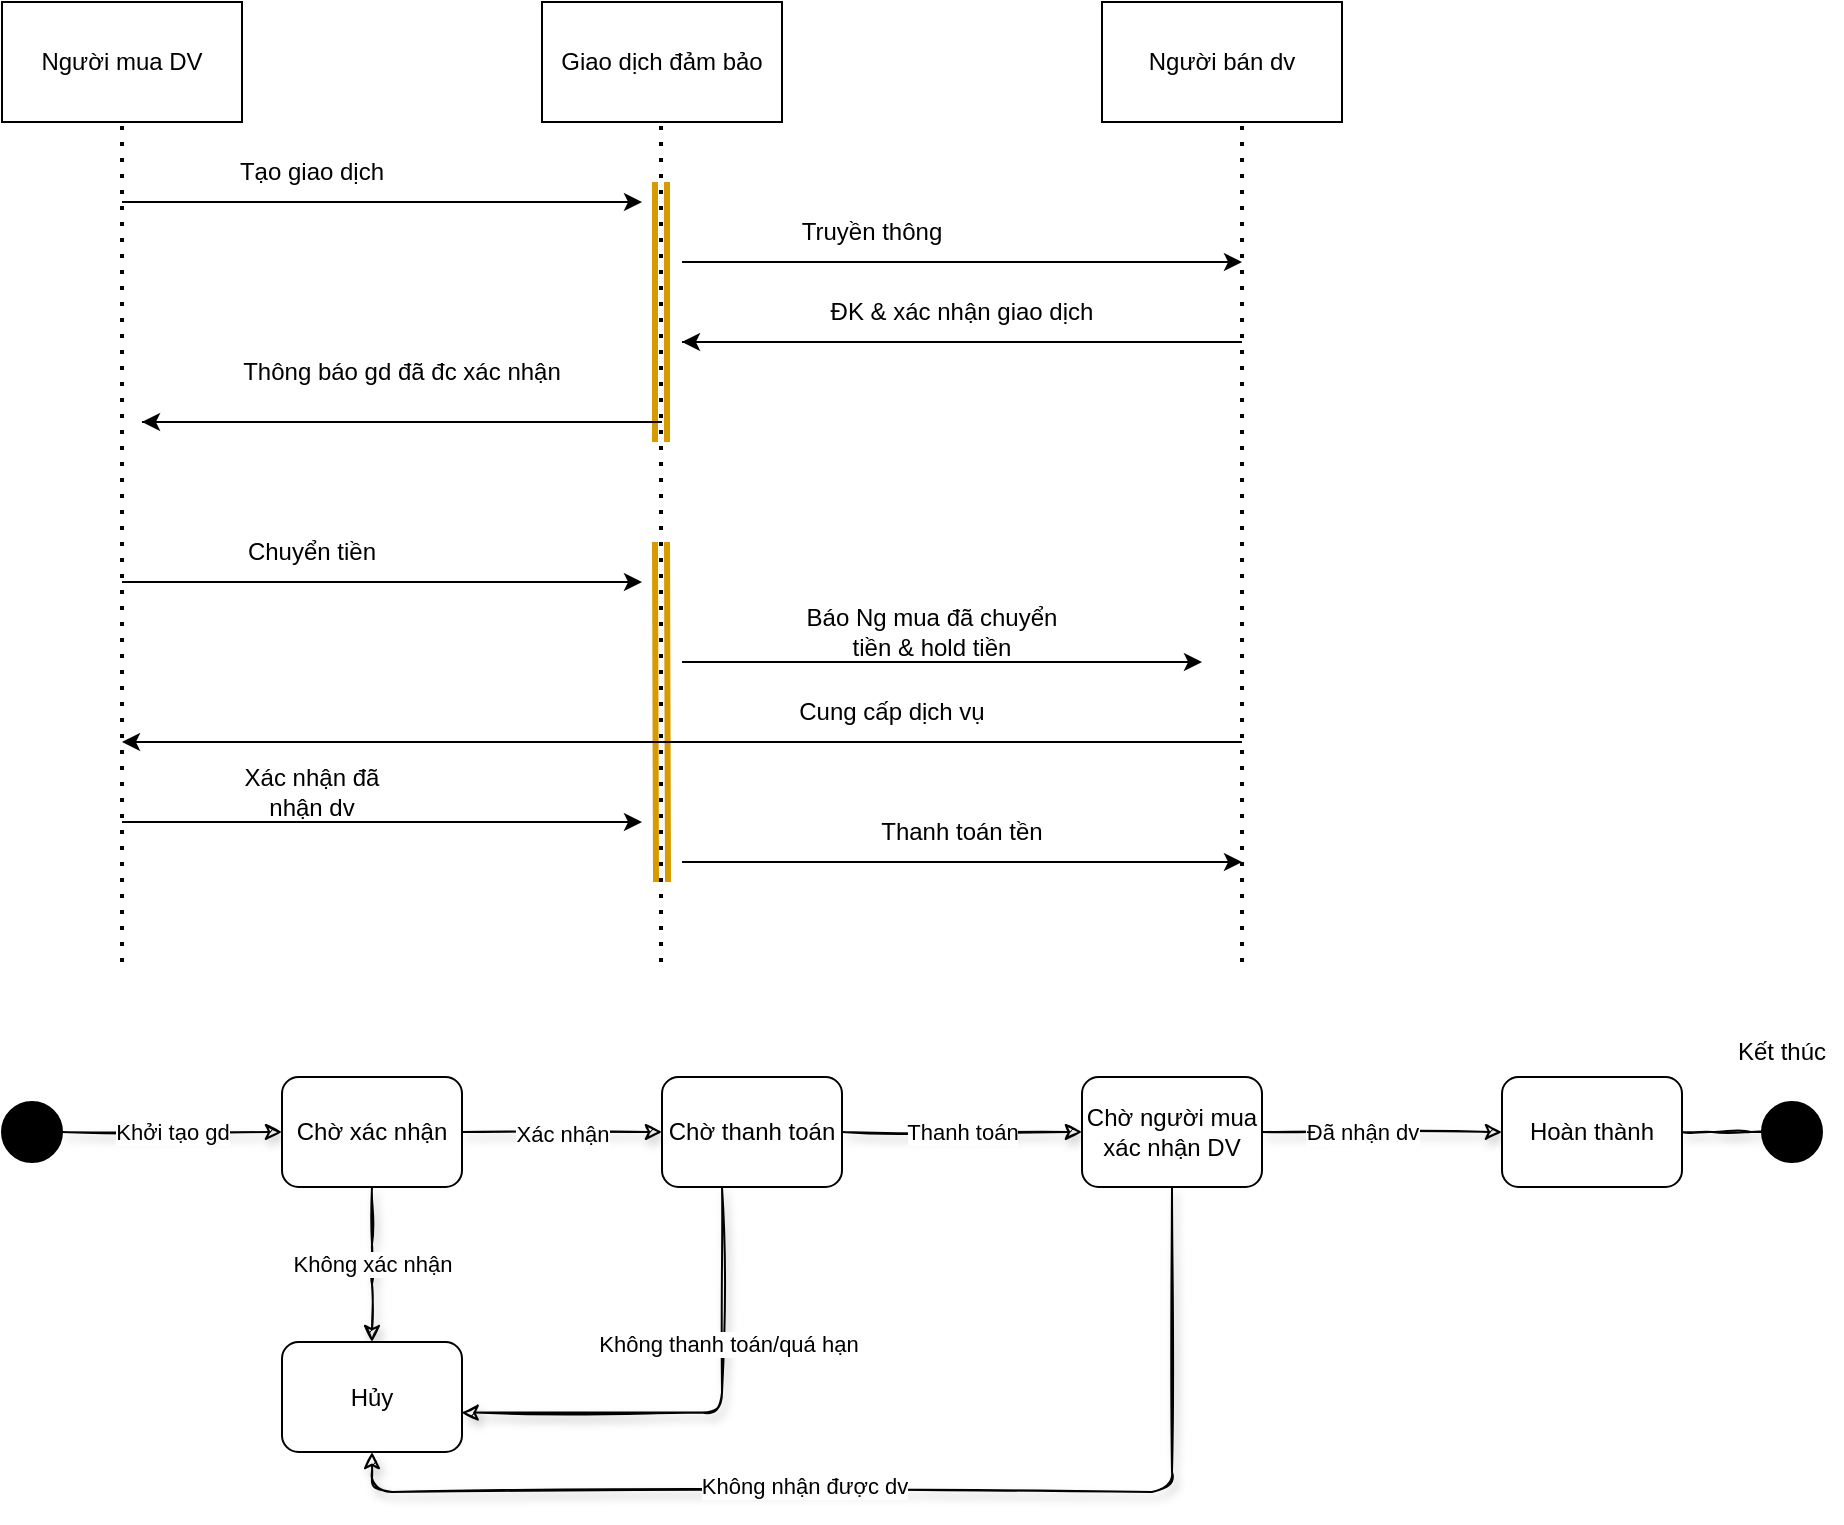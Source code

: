 <mxfile version="20.8.17" type="github">
  <diagram name="Page-1" id="_tMD7D5ke1YXCUWgseuu">
    <mxGraphModel dx="1590" dy="943" grid="1" gridSize="10" guides="1" tooltips="1" connect="1" arrows="1" fold="1" page="1" pageScale="1" pageWidth="850" pageHeight="1100" math="0" shadow="0">
      <root>
        <mxCell id="0" />
        <mxCell id="1" parent="0" />
        <mxCell id="3ECeMIUdn46JQkj1NZ4u-2" value="Người mua DV" style="rounded=0;whiteSpace=wrap;html=1;" vertex="1" parent="1">
          <mxGeometry x="60" y="40" width="120" height="60" as="geometry" />
        </mxCell>
        <mxCell id="3ECeMIUdn46JQkj1NZ4u-4" value="Người bán dv" style="rounded=0;whiteSpace=wrap;html=1;" vertex="1" parent="1">
          <mxGeometry x="610" y="40" width="120" height="60" as="geometry" />
        </mxCell>
        <mxCell id="3ECeMIUdn46JQkj1NZ4u-5" value="Giao dịch đảm bảo" style="rounded=0;whiteSpace=wrap;html=1;" vertex="1" parent="1">
          <mxGeometry x="330" y="40" width="120" height="60" as="geometry" />
        </mxCell>
        <mxCell id="3ECeMIUdn46JQkj1NZ4u-6" value="" style="endArrow=none;dashed=1;html=1;dashPattern=1 3;strokeWidth=2;rounded=0;" edge="1" parent="1">
          <mxGeometry width="50" height="50" relative="1" as="geometry">
            <mxPoint x="120" y="520" as="sourcePoint" />
            <mxPoint x="120" y="100" as="targetPoint" />
          </mxGeometry>
        </mxCell>
        <mxCell id="3ECeMIUdn46JQkj1NZ4u-7" value="" style="endArrow=none;dashed=1;html=1;dashPattern=1 3;strokeWidth=2;rounded=0;" edge="1" parent="1">
          <mxGeometry width="50" height="50" relative="1" as="geometry">
            <mxPoint x="389.5" y="520" as="sourcePoint" />
            <mxPoint x="389.5" y="100" as="targetPoint" />
          </mxGeometry>
        </mxCell>
        <mxCell id="3ECeMIUdn46JQkj1NZ4u-8" value="" style="endArrow=none;dashed=1;html=1;dashPattern=1 3;strokeWidth=2;rounded=0;" edge="1" parent="1">
          <mxGeometry width="50" height="50" relative="1" as="geometry">
            <mxPoint x="680" y="520" as="sourcePoint" />
            <mxPoint x="680" y="100" as="targetPoint" />
          </mxGeometry>
        </mxCell>
        <mxCell id="3ECeMIUdn46JQkj1NZ4u-9" value="" style="endArrow=classic;html=1;rounded=0;" edge="1" parent="1">
          <mxGeometry width="50" height="50" relative="1" as="geometry">
            <mxPoint x="120" y="140" as="sourcePoint" />
            <mxPoint x="380" y="140" as="targetPoint" />
          </mxGeometry>
        </mxCell>
        <mxCell id="3ECeMIUdn46JQkj1NZ4u-10" value="Tạo giao dịch" style="text;html=1;strokeColor=none;fillColor=none;align=center;verticalAlign=middle;whiteSpace=wrap;rounded=0;" vertex="1" parent="1">
          <mxGeometry x="170" y="110" width="90" height="30" as="geometry" />
        </mxCell>
        <mxCell id="3ECeMIUdn46JQkj1NZ4u-11" value="" style="shape=link;html=1;rounded=0;strokeWidth=3;fillColor=#ffe6cc;strokeColor=#d79b00;" edge="1" parent="1">
          <mxGeometry width="100" relative="1" as="geometry">
            <mxPoint x="389.5" y="130" as="sourcePoint" />
            <mxPoint x="389.5" y="260" as="targetPoint" />
          </mxGeometry>
        </mxCell>
        <mxCell id="3ECeMIUdn46JQkj1NZ4u-12" value="" style="endArrow=classic;html=1;rounded=0;" edge="1" parent="1">
          <mxGeometry width="50" height="50" relative="1" as="geometry">
            <mxPoint x="400" y="170" as="sourcePoint" />
            <mxPoint x="680" y="170" as="targetPoint" />
          </mxGeometry>
        </mxCell>
        <mxCell id="3ECeMIUdn46JQkj1NZ4u-13" value="Truyền thông" style="text;html=1;strokeColor=none;fillColor=none;align=center;verticalAlign=middle;whiteSpace=wrap;rounded=0;" vertex="1" parent="1">
          <mxGeometry x="450" y="140" width="90" height="30" as="geometry" />
        </mxCell>
        <mxCell id="3ECeMIUdn46JQkj1NZ4u-16" value="" style="endArrow=classic;html=1;rounded=0;" edge="1" parent="1">
          <mxGeometry width="50" height="50" relative="1" as="geometry">
            <mxPoint x="400" y="210" as="sourcePoint" />
            <mxPoint x="400" y="210" as="targetPoint" />
            <Array as="points">
              <mxPoint x="680" y="210" />
            </Array>
          </mxGeometry>
        </mxCell>
        <mxCell id="3ECeMIUdn46JQkj1NZ4u-17" value="ĐK &amp;amp; xác nhận giao dịch" style="text;html=1;strokeColor=none;fillColor=none;align=center;verticalAlign=middle;whiteSpace=wrap;rounded=0;" vertex="1" parent="1">
          <mxGeometry x="460" y="180" width="160" height="30" as="geometry" />
        </mxCell>
        <mxCell id="3ECeMIUdn46JQkj1NZ4u-18" value="" style="endArrow=classic;html=1;rounded=0;" edge="1" parent="1">
          <mxGeometry width="50" height="50" relative="1" as="geometry">
            <mxPoint x="120" y="330" as="sourcePoint" />
            <mxPoint x="380" y="330" as="targetPoint" />
          </mxGeometry>
        </mxCell>
        <mxCell id="3ECeMIUdn46JQkj1NZ4u-19" value="Chuyển tiền" style="text;html=1;strokeColor=none;fillColor=none;align=center;verticalAlign=middle;whiteSpace=wrap;rounded=0;" vertex="1" parent="1">
          <mxGeometry x="170" y="300" width="90" height="30" as="geometry" />
        </mxCell>
        <mxCell id="3ECeMIUdn46JQkj1NZ4u-21" value="Thông báo gd đã đc xác nhận" style="text;html=1;strokeColor=none;fillColor=none;align=center;verticalAlign=middle;whiteSpace=wrap;rounded=0;" vertex="1" parent="1">
          <mxGeometry x="170" y="210" width="180" height="30" as="geometry" />
        </mxCell>
        <mxCell id="3ECeMIUdn46JQkj1NZ4u-22" value="" style="endArrow=classic;html=1;rounded=0;" edge="1" parent="1">
          <mxGeometry width="50" height="50" relative="1" as="geometry">
            <mxPoint x="130" y="250" as="sourcePoint" />
            <mxPoint x="130" y="250" as="targetPoint" />
            <Array as="points">
              <mxPoint x="390" y="250" />
            </Array>
          </mxGeometry>
        </mxCell>
        <mxCell id="3ECeMIUdn46JQkj1NZ4u-23" value="" style="shape=link;html=1;rounded=0;strokeWidth=3;fillColor=#ffe6cc;strokeColor=#d79b00;" edge="1" parent="1">
          <mxGeometry width="100" relative="1" as="geometry">
            <mxPoint x="389.5" y="310" as="sourcePoint" />
            <mxPoint x="390" y="480" as="targetPoint" />
          </mxGeometry>
        </mxCell>
        <mxCell id="3ECeMIUdn46JQkj1NZ4u-24" value="" style="endArrow=classic;html=1;rounded=0;" edge="1" parent="1">
          <mxGeometry width="50" height="50" relative="1" as="geometry">
            <mxPoint x="400" y="370" as="sourcePoint" />
            <mxPoint x="660" y="370" as="targetPoint" />
          </mxGeometry>
        </mxCell>
        <mxCell id="3ECeMIUdn46JQkj1NZ4u-25" value="Báo Ng mua đã chuyển tiền &amp;amp; hold tiền" style="text;html=1;strokeColor=none;fillColor=none;align=center;verticalAlign=middle;whiteSpace=wrap;rounded=0;" vertex="1" parent="1">
          <mxGeometry x="450" y="340" width="150" height="30" as="geometry" />
        </mxCell>
        <mxCell id="3ECeMIUdn46JQkj1NZ4u-26" value="" style="endArrow=classic;html=1;rounded=0;" edge="1" parent="1">
          <mxGeometry width="50" height="50" relative="1" as="geometry">
            <mxPoint x="400" y="410" as="sourcePoint" />
            <mxPoint x="120" y="410" as="targetPoint" />
            <Array as="points">
              <mxPoint x="680" y="410" />
            </Array>
          </mxGeometry>
        </mxCell>
        <mxCell id="3ECeMIUdn46JQkj1NZ4u-27" value="Cung cấp dịch vụ" style="text;html=1;strokeColor=none;fillColor=none;align=center;verticalAlign=middle;whiteSpace=wrap;rounded=0;" vertex="1" parent="1">
          <mxGeometry x="425" y="380" width="160" height="30" as="geometry" />
        </mxCell>
        <mxCell id="3ECeMIUdn46JQkj1NZ4u-29" value="" style="endArrow=classic;html=1;rounded=0;" edge="1" parent="1">
          <mxGeometry width="50" height="50" relative="1" as="geometry">
            <mxPoint x="120" y="450" as="sourcePoint" />
            <mxPoint x="380" y="450" as="targetPoint" />
          </mxGeometry>
        </mxCell>
        <mxCell id="3ECeMIUdn46JQkj1NZ4u-30" value="Xác nhận đã nhận dv" style="text;html=1;strokeColor=none;fillColor=none;align=center;verticalAlign=middle;whiteSpace=wrap;rounded=0;" vertex="1" parent="1">
          <mxGeometry x="170" y="420" width="90" height="30" as="geometry" />
        </mxCell>
        <mxCell id="3ECeMIUdn46JQkj1NZ4u-31" value="" style="endArrow=classic;html=1;rounded=0;" edge="1" parent="1">
          <mxGeometry width="50" height="50" relative="1" as="geometry">
            <mxPoint x="400" y="470" as="sourcePoint" />
            <mxPoint x="680" y="470" as="targetPoint" />
          </mxGeometry>
        </mxCell>
        <mxCell id="3ECeMIUdn46JQkj1NZ4u-32" value="Thanh toán tền" style="text;html=1;strokeColor=none;fillColor=none;align=center;verticalAlign=middle;whiteSpace=wrap;rounded=0;" vertex="1" parent="1">
          <mxGeometry x="495" y="440" width="90" height="30" as="geometry" />
        </mxCell>
        <mxCell id="3ECeMIUdn46JQkj1NZ4u-38" value="Khởi tạo gd" style="edgeStyle=orthogonalEdgeStyle;rounded=1;sketch=1;orthogonalLoop=1;jettySize=auto;html=1;entryX=0;entryY=0.5;entryDx=0;entryDy=0;shadow=1;strokeWidth=1;" edge="1" parent="1" source="3ECeMIUdn46JQkj1NZ4u-33" target="3ECeMIUdn46JQkj1NZ4u-36">
          <mxGeometry relative="1" as="geometry" />
        </mxCell>
        <mxCell id="3ECeMIUdn46JQkj1NZ4u-33" value="" style="ellipse;fillColor=strokeColor;" vertex="1" parent="1">
          <mxGeometry x="60" y="590" width="30" height="30" as="geometry" />
        </mxCell>
        <mxCell id="3ECeMIUdn46JQkj1NZ4u-39" value="Không xác nhận" style="edgeStyle=orthogonalEdgeStyle;rounded=1;sketch=1;orthogonalLoop=1;jettySize=auto;html=1;shadow=1;strokeWidth=1;" edge="1" parent="1" source="3ECeMIUdn46JQkj1NZ4u-36">
          <mxGeometry relative="1" as="geometry">
            <mxPoint x="245" y="710" as="targetPoint" />
          </mxGeometry>
        </mxCell>
        <mxCell id="3ECeMIUdn46JQkj1NZ4u-41" style="edgeStyle=orthogonalEdgeStyle;rounded=1;sketch=1;orthogonalLoop=1;jettySize=auto;html=1;shadow=1;strokeWidth=1;entryX=0;entryY=0.5;entryDx=0;entryDy=0;" edge="1" parent="1" source="3ECeMIUdn46JQkj1NZ4u-36" target="3ECeMIUdn46JQkj1NZ4u-42">
          <mxGeometry relative="1" as="geometry">
            <mxPoint x="360" y="605" as="targetPoint" />
          </mxGeometry>
        </mxCell>
        <mxCell id="3ECeMIUdn46JQkj1NZ4u-43" value="Xác nhận" style="edgeLabel;html=1;align=center;verticalAlign=middle;resizable=0;points=[];" vertex="1" connectable="0" parent="3ECeMIUdn46JQkj1NZ4u-41">
          <mxGeometry x="-0.012" y="-1" relative="1" as="geometry">
            <mxPoint as="offset" />
          </mxGeometry>
        </mxCell>
        <mxCell id="3ECeMIUdn46JQkj1NZ4u-36" value="Chờ xác nhận" style="rounded=1;whiteSpace=wrap;html=1;" vertex="1" parent="1">
          <mxGeometry x="200" y="577.5" width="90" height="55" as="geometry" />
        </mxCell>
        <mxCell id="3ECeMIUdn46JQkj1NZ4u-40" value="Hủy" style="rounded=1;whiteSpace=wrap;html=1;" vertex="1" parent="1">
          <mxGeometry x="200" y="710" width="90" height="55" as="geometry" />
        </mxCell>
        <mxCell id="3ECeMIUdn46JQkj1NZ4u-44" style="edgeStyle=orthogonalEdgeStyle;rounded=1;sketch=1;orthogonalLoop=1;jettySize=auto;html=1;entryX=0.998;entryY=0.642;entryDx=0;entryDy=0;entryPerimeter=0;shadow=1;strokeWidth=1;" edge="1" parent="1" source="3ECeMIUdn46JQkj1NZ4u-42" target="3ECeMIUdn46JQkj1NZ4u-40">
          <mxGeometry relative="1" as="geometry">
            <Array as="points">
              <mxPoint x="420" y="745" />
            </Array>
          </mxGeometry>
        </mxCell>
        <mxCell id="3ECeMIUdn46JQkj1NZ4u-45" value="Không thanh toán/quá hạn" style="edgeLabel;html=1;align=center;verticalAlign=middle;resizable=0;points=[];" vertex="1" connectable="0" parent="3ECeMIUdn46JQkj1NZ4u-44">
          <mxGeometry x="-0.358" y="3" relative="1" as="geometry">
            <mxPoint as="offset" />
          </mxGeometry>
        </mxCell>
        <mxCell id="3ECeMIUdn46JQkj1NZ4u-47" value="Thanh toán" style="edgeStyle=orthogonalEdgeStyle;rounded=1;sketch=1;orthogonalLoop=1;jettySize=auto;html=1;entryX=0;entryY=0.5;entryDx=0;entryDy=0;shadow=1;strokeWidth=1;" edge="1" parent="1" source="3ECeMIUdn46JQkj1NZ4u-42" target="3ECeMIUdn46JQkj1NZ4u-46">
          <mxGeometry relative="1" as="geometry" />
        </mxCell>
        <mxCell id="3ECeMIUdn46JQkj1NZ4u-42" value="Chờ thanh toán" style="rounded=1;whiteSpace=wrap;html=1;" vertex="1" parent="1">
          <mxGeometry x="390" y="577.5" width="90" height="55" as="geometry" />
        </mxCell>
        <mxCell id="3ECeMIUdn46JQkj1NZ4u-48" style="edgeStyle=orthogonalEdgeStyle;rounded=1;sketch=1;orthogonalLoop=1;jettySize=auto;html=1;exitX=0.5;exitY=1;exitDx=0;exitDy=0;shadow=1;strokeWidth=1;entryX=0.5;entryY=1;entryDx=0;entryDy=0;" edge="1" parent="1" source="3ECeMIUdn46JQkj1NZ4u-46" target="3ECeMIUdn46JQkj1NZ4u-40">
          <mxGeometry relative="1" as="geometry">
            <mxPoint x="530" y="870" as="targetPoint" />
          </mxGeometry>
        </mxCell>
        <mxCell id="3ECeMIUdn46JQkj1NZ4u-49" value="Không nhận được dv" style="edgeLabel;html=1;align=center;verticalAlign=middle;resizable=0;points=[];" vertex="1" connectable="0" parent="3ECeMIUdn46JQkj1NZ4u-48">
          <mxGeometry x="0.177" y="-3" relative="1" as="geometry">
            <mxPoint as="offset" />
          </mxGeometry>
        </mxCell>
        <mxCell id="3ECeMIUdn46JQkj1NZ4u-50" style="edgeStyle=orthogonalEdgeStyle;rounded=1;sketch=1;orthogonalLoop=1;jettySize=auto;html=1;shadow=1;strokeWidth=1;entryX=0;entryY=0.5;entryDx=0;entryDy=0;" edge="1" parent="1" source="3ECeMIUdn46JQkj1NZ4u-46" target="3ECeMIUdn46JQkj1NZ4u-51">
          <mxGeometry relative="1" as="geometry">
            <mxPoint x="760" y="605" as="targetPoint" />
          </mxGeometry>
        </mxCell>
        <mxCell id="3ECeMIUdn46JQkj1NZ4u-52" value="Đã nhận dv" style="edgeLabel;html=1;align=center;verticalAlign=middle;resizable=0;points=[];" vertex="1" connectable="0" parent="3ECeMIUdn46JQkj1NZ4u-50">
          <mxGeometry x="-0.488" y="-1" relative="1" as="geometry">
            <mxPoint x="19" y="-1" as="offset" />
          </mxGeometry>
        </mxCell>
        <mxCell id="3ECeMIUdn46JQkj1NZ4u-46" value="Chờ người mua xác nhận DV" style="rounded=1;whiteSpace=wrap;html=1;" vertex="1" parent="1">
          <mxGeometry x="600" y="577.5" width="90" height="55" as="geometry" />
        </mxCell>
        <mxCell id="3ECeMIUdn46JQkj1NZ4u-53" style="edgeStyle=orthogonalEdgeStyle;rounded=1;sketch=1;orthogonalLoop=1;jettySize=auto;html=1;shadow=1;strokeWidth=1;" edge="1" parent="1" source="3ECeMIUdn46JQkj1NZ4u-51">
          <mxGeometry relative="1" as="geometry">
            <mxPoint x="950" y="605" as="targetPoint" />
          </mxGeometry>
        </mxCell>
        <mxCell id="3ECeMIUdn46JQkj1NZ4u-51" value="Hoàn thành" style="rounded=1;whiteSpace=wrap;html=1;" vertex="1" parent="1">
          <mxGeometry x="810" y="577.5" width="90" height="55" as="geometry" />
        </mxCell>
        <mxCell id="3ECeMIUdn46JQkj1NZ4u-54" value="" style="ellipse;fillColor=strokeColor;" vertex="1" parent="1">
          <mxGeometry x="940" y="590" width="30" height="30" as="geometry" />
        </mxCell>
        <mxCell id="3ECeMIUdn46JQkj1NZ4u-58" value="Kết thúc" style="text;html=1;strokeColor=none;fillColor=none;align=center;verticalAlign=middle;whiteSpace=wrap;rounded=0;" vertex="1" parent="1">
          <mxGeometry x="920" y="550" width="60" height="30" as="geometry" />
        </mxCell>
      </root>
    </mxGraphModel>
  </diagram>
</mxfile>
